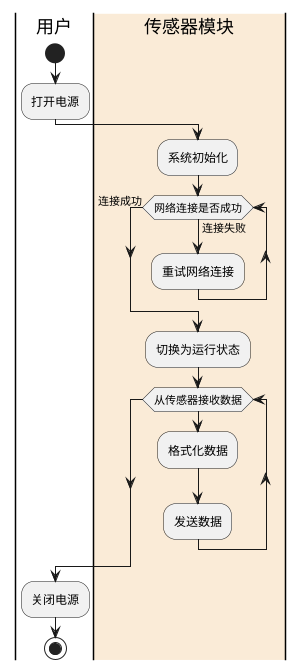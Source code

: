 @startuml 用户与传感器模块交互活动图
|用户|
start
:打开电源;
|#AntiqueWhite|传感器模块|
:系统初始化;
while (网络连接是否成功) is (连接失败)
    :重试网络连接;
endwhile (连接成功)
:切换为运行状态;
while (从传感器接收数据)
    :格式化数据;
    :发送数据;
endwhile
|用户|
:关闭电源;
stop
@enduml